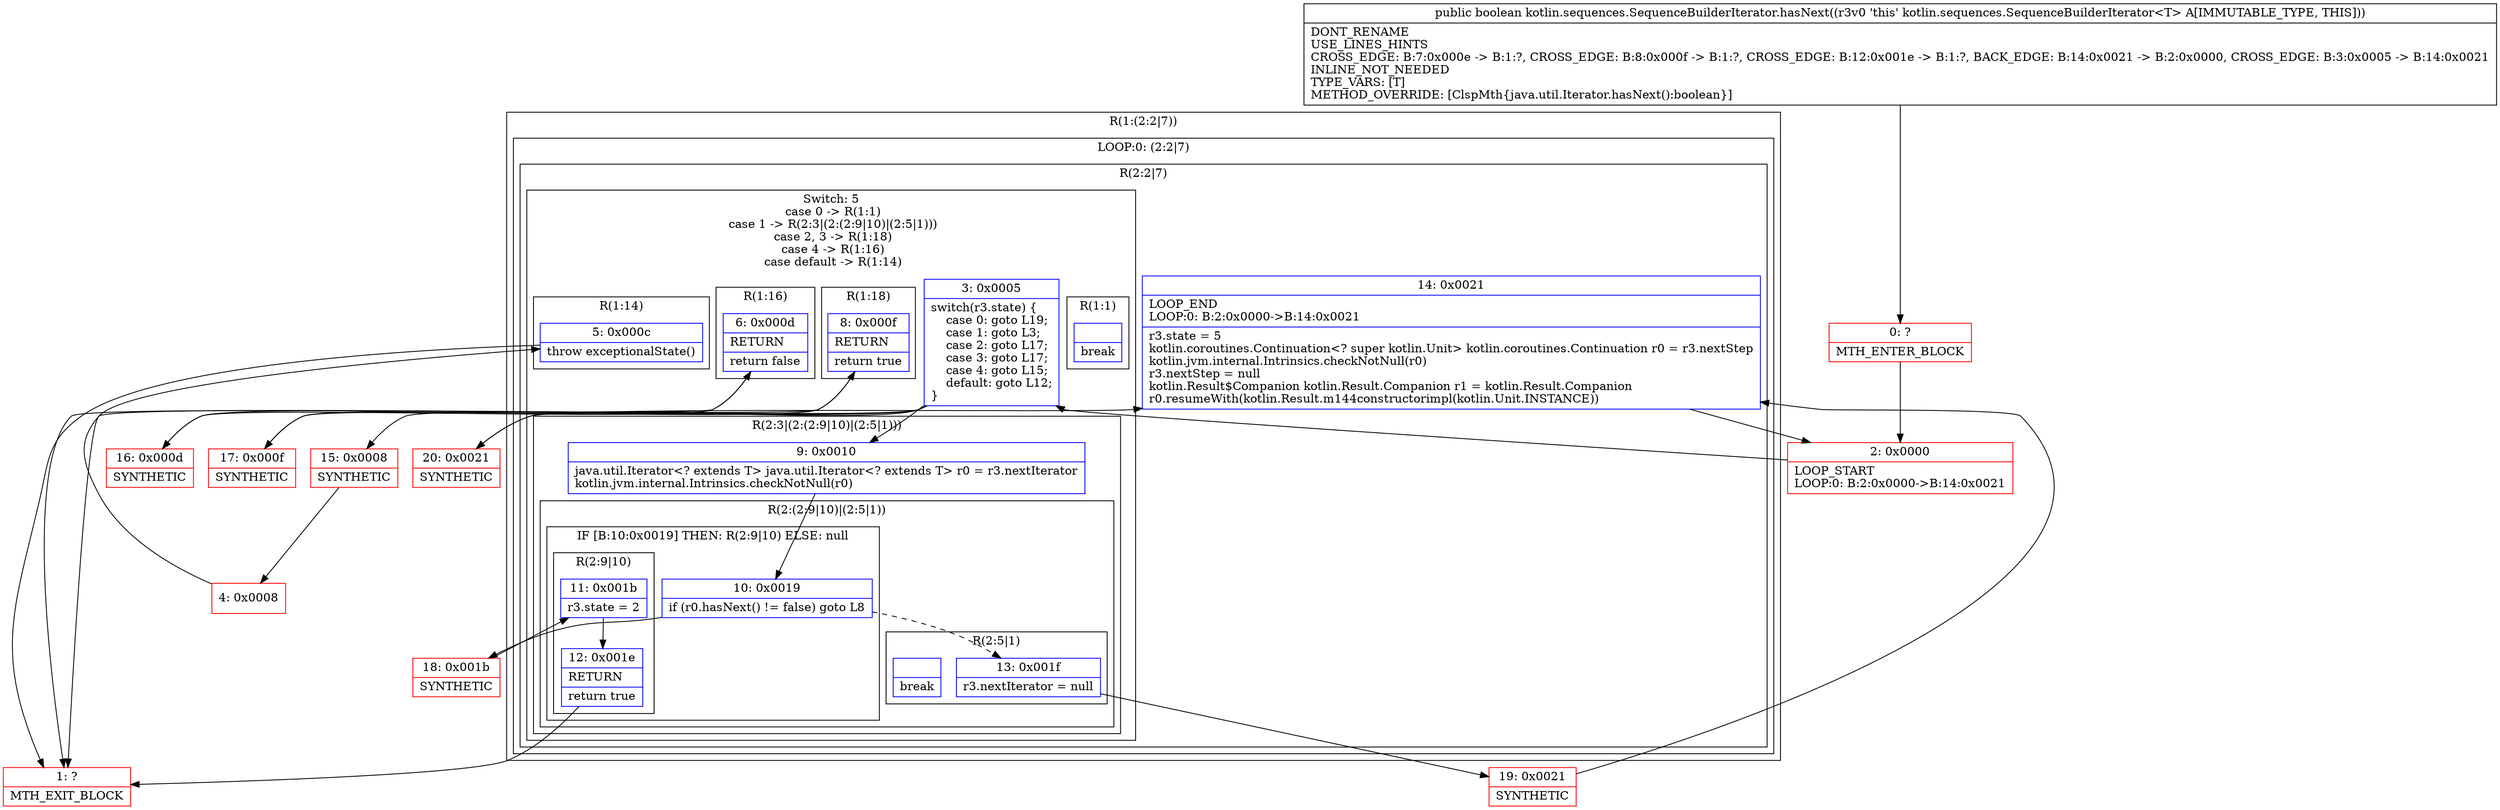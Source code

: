 digraph "CFG forkotlin.sequences.SequenceBuilderIterator.hasNext()Z" {
subgraph cluster_Region_630143404 {
label = "R(1:(2:2|7))";
node [shape=record,color=blue];
subgraph cluster_LoopRegion_20726592 {
label = "LOOP:0: (2:2|7)";
node [shape=record,color=blue];
subgraph cluster_Region_257458106 {
label = "R(2:2|7)";
node [shape=record,color=blue];
subgraph cluster_SwitchRegion_1475494657 {
label = "Switch: 5
 case 0 -> R(1:1)
 case 1 -> R(2:3|(2:(2:9|10)|(2:5|1)))
 case 2, 3 -> R(1:18)
 case 4 -> R(1:16)
 case default -> R(1:14)";
node [shape=record,color=blue];
Node_3 [shape=record,label="{3\:\ 0x0005|switch(r3.state) \{\l    case 0: goto L19;\l    case 1: goto L3;\l    case 2: goto L17;\l    case 3: goto L17;\l    case 4: goto L15;\l    default: goto L12;\l\}\l}"];
subgraph cluster_Region_1568590776 {
label = "R(1:1)";
node [shape=record,color=blue];
Node_InsnContainer_23124962 [shape=record,label="{|break\l}"];
}
subgraph cluster_Region_1061922699 {
label = "R(2:3|(2:(2:9|10)|(2:5|1)))";
node [shape=record,color=blue];
Node_9 [shape=record,label="{9\:\ 0x0010|java.util.Iterator\<? extends T\> java.util.Iterator\<? extends T\> r0 = r3.nextIterator\lkotlin.jvm.internal.Intrinsics.checkNotNull(r0)\l}"];
subgraph cluster_Region_1655029453 {
label = "R(2:(2:9|10)|(2:5|1))";
node [shape=record,color=blue];
subgraph cluster_IfRegion_306481656 {
label = "IF [B:10:0x0019] THEN: R(2:9|10) ELSE: null";
node [shape=record,color=blue];
Node_10 [shape=record,label="{10\:\ 0x0019|if (r0.hasNext() != false) goto L8\l}"];
subgraph cluster_Region_663356371 {
label = "R(2:9|10)";
node [shape=record,color=blue];
Node_11 [shape=record,label="{11\:\ 0x001b|r3.state = 2\l}"];
Node_12 [shape=record,label="{12\:\ 0x001e|RETURN\l|return true\l}"];
}
}
subgraph cluster_Region_201469841 {
label = "R(2:5|1)";
node [shape=record,color=blue];
Node_13 [shape=record,label="{13\:\ 0x001f|r3.nextIterator = null\l}"];
Node_InsnContainer_196758072 [shape=record,label="{|break\l}"];
}
}
}
subgraph cluster_Region_1143397972 {
label = "R(1:18)";
node [shape=record,color=blue];
Node_8 [shape=record,label="{8\:\ 0x000f|RETURN\l|return true\l}"];
}
subgraph cluster_Region_868604312 {
label = "R(1:16)";
node [shape=record,color=blue];
Node_6 [shape=record,label="{6\:\ 0x000d|RETURN\l|return false\l}"];
}
subgraph cluster_Region_774244054 {
label = "R(1:14)";
node [shape=record,color=blue];
Node_5 [shape=record,label="{5\:\ 0x000c|throw exceptionalState()\l}"];
}
}
Node_14 [shape=record,label="{14\:\ 0x0021|LOOP_END\lLOOP:0: B:2:0x0000\-\>B:14:0x0021\l|r3.state = 5\lkotlin.coroutines.Continuation\<? super kotlin.Unit\> kotlin.coroutines.Continuation r0 = r3.nextStep\lkotlin.jvm.internal.Intrinsics.checkNotNull(r0)\lr3.nextStep = null\lkotlin.Result$Companion kotlin.Result.Companion r1 = kotlin.Result.Companion\lr0.resumeWith(kotlin.Result.m144constructorimpl(kotlin.Unit.INSTANCE))\l}"];
}
}
}
Node_0 [shape=record,color=red,label="{0\:\ ?|MTH_ENTER_BLOCK\l}"];
Node_2 [shape=record,color=red,label="{2\:\ 0x0000|LOOP_START\lLOOP:0: B:2:0x0000\-\>B:14:0x0021\l}"];
Node_19 [shape=record,color=red,label="{19\:\ 0x0021|SYNTHETIC\l}"];
Node_18 [shape=record,color=red,label="{18\:\ 0x001b|SYNTHETIC\l}"];
Node_1 [shape=record,color=red,label="{1\:\ ?|MTH_EXIT_BLOCK\l}"];
Node_15 [shape=record,color=red,label="{15\:\ 0x0008|SYNTHETIC\l}"];
Node_4 [shape=record,color=red,label="{4\:\ 0x0008}"];
Node_16 [shape=record,color=red,label="{16\:\ 0x000d|SYNTHETIC\l}"];
Node_17 [shape=record,color=red,label="{17\:\ 0x000f|SYNTHETIC\l}"];
Node_20 [shape=record,color=red,label="{20\:\ 0x0021|SYNTHETIC\l}"];
MethodNode[shape=record,label="{public boolean kotlin.sequences.SequenceBuilderIterator.hasNext((r3v0 'this' kotlin.sequences.SequenceBuilderIterator\<T\> A[IMMUTABLE_TYPE, THIS]))  | DONT_RENAME\lUSE_LINES_HINTS\lCROSS_EDGE: B:7:0x000e \-\> B:1:?, CROSS_EDGE: B:8:0x000f \-\> B:1:?, CROSS_EDGE: B:12:0x001e \-\> B:1:?, BACK_EDGE: B:14:0x0021 \-\> B:2:0x0000, CROSS_EDGE: B:3:0x0005 \-\> B:14:0x0021\lINLINE_NOT_NEEDED\lTYPE_VARS: [T]\lMETHOD_OVERRIDE: [ClspMth\{java.util.Iterator.hasNext():boolean\}]\l}"];
MethodNode -> Node_0;Node_3 -> Node_9;
Node_3 -> Node_15;
Node_3 -> Node_16;
Node_3 -> Node_17;
Node_3 -> Node_20;
Node_9 -> Node_10;
Node_10 -> Node_13[style=dashed];
Node_10 -> Node_18;
Node_11 -> Node_12;
Node_12 -> Node_1;
Node_13 -> Node_19;
Node_8 -> Node_1;
Node_6 -> Node_1;
Node_5 -> Node_1;
Node_14 -> Node_2;
Node_0 -> Node_2;
Node_2 -> Node_3;
Node_19 -> Node_14;
Node_18 -> Node_11;
Node_15 -> Node_4;
Node_4 -> Node_5;
Node_16 -> Node_6;
Node_17 -> Node_8;
Node_20 -> Node_14;
}

